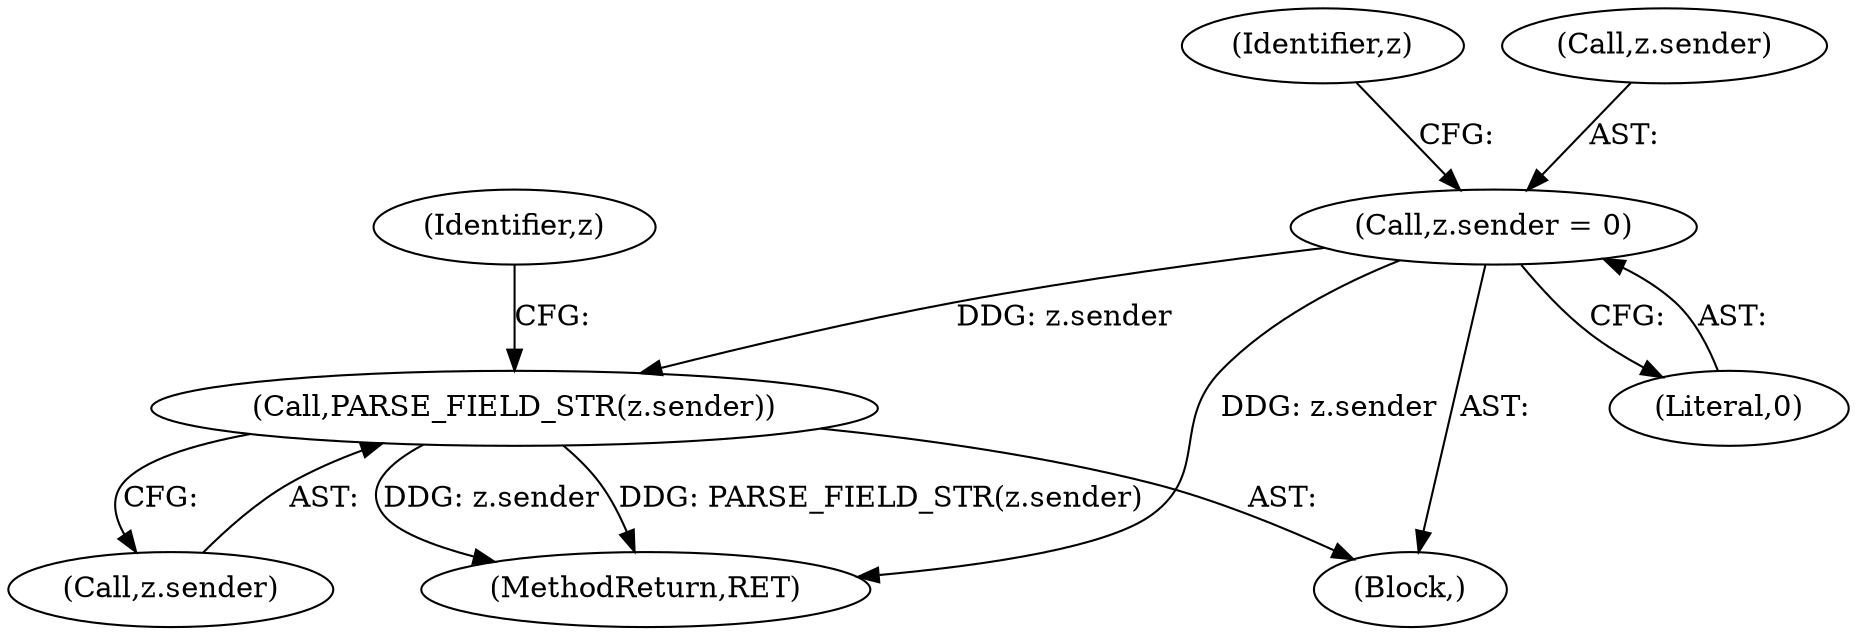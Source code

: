 digraph "0_tcpdump_d17507ffa3e9742199b02a66aa940e79ababfa30_0@API" {
"1000140" [label="(Call,z.sender = 0)"];
"1000230" [label="(Call,PARSE_FIELD_STR(z.sender))"];
"1000231" [label="(Call,z.sender)"];
"1000748" [label="(MethodReturn,RET)"];
"1000140" [label="(Call,z.sender = 0)"];
"1000147" [label="(Identifier,z)"];
"1000144" [label="(Literal,0)"];
"1000107" [label="(Block,)"];
"1000230" [label="(Call,PARSE_FIELD_STR(z.sender))"];
"1000236" [label="(Identifier,z)"];
"1000141" [label="(Call,z.sender)"];
"1000140" -> "1000107"  [label="AST: "];
"1000140" -> "1000144"  [label="CFG: "];
"1000141" -> "1000140"  [label="AST: "];
"1000144" -> "1000140"  [label="AST: "];
"1000147" -> "1000140"  [label="CFG: "];
"1000140" -> "1000748"  [label="DDG: z.sender"];
"1000140" -> "1000230"  [label="DDG: z.sender"];
"1000230" -> "1000107"  [label="AST: "];
"1000230" -> "1000231"  [label="CFG: "];
"1000231" -> "1000230"  [label="AST: "];
"1000236" -> "1000230"  [label="CFG: "];
"1000230" -> "1000748"  [label="DDG: z.sender"];
"1000230" -> "1000748"  [label="DDG: PARSE_FIELD_STR(z.sender)"];
}
